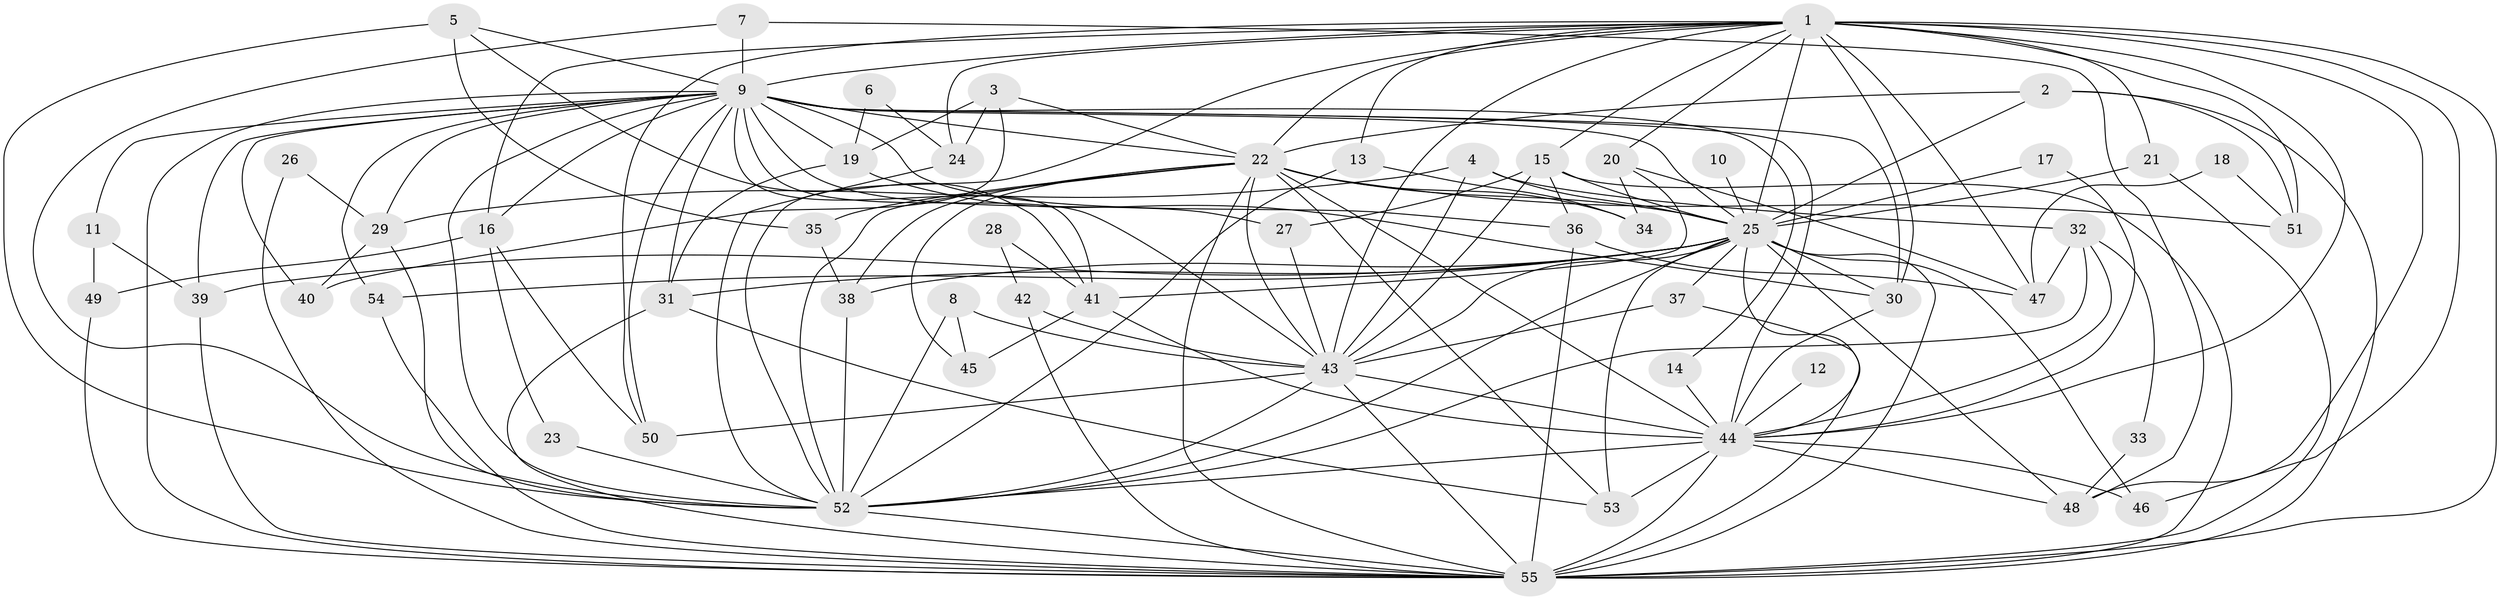 // original degree distribution, {23: 0.009174311926605505, 17: 0.009174311926605505, 22: 0.009174311926605505, 14: 0.009174311926605505, 18: 0.009174311926605505, 12: 0.009174311926605505, 21: 0.009174311926605505, 29: 0.009174311926605505, 19: 0.009174311926605505, 31: 0.009174311926605505, 5: 0.10091743119266056, 4: 0.11926605504587157, 2: 0.5321100917431193, 6: 0.01834862385321101, 3: 0.13761467889908258}
// Generated by graph-tools (version 1.1) at 2025/01/03/09/25 03:01:32]
// undirected, 55 vertices, 153 edges
graph export_dot {
graph [start="1"]
  node [color=gray90,style=filled];
  1;
  2;
  3;
  4;
  5;
  6;
  7;
  8;
  9;
  10;
  11;
  12;
  13;
  14;
  15;
  16;
  17;
  18;
  19;
  20;
  21;
  22;
  23;
  24;
  25;
  26;
  27;
  28;
  29;
  30;
  31;
  32;
  33;
  34;
  35;
  36;
  37;
  38;
  39;
  40;
  41;
  42;
  43;
  44;
  45;
  46;
  47;
  48;
  49;
  50;
  51;
  52;
  53;
  54;
  55;
  1 -- 9 [weight=2.0];
  1 -- 13 [weight=1.0];
  1 -- 15 [weight=1.0];
  1 -- 16 [weight=1.0];
  1 -- 20 [weight=1.0];
  1 -- 21 [weight=1.0];
  1 -- 22 [weight=2.0];
  1 -- 24 [weight=1.0];
  1 -- 25 [weight=2.0];
  1 -- 30 [weight=1.0];
  1 -- 43 [weight=2.0];
  1 -- 44 [weight=2.0];
  1 -- 46 [weight=1.0];
  1 -- 47 [weight=1.0];
  1 -- 48 [weight=1.0];
  1 -- 50 [weight=1.0];
  1 -- 51 [weight=1.0];
  1 -- 52 [weight=2.0];
  1 -- 55 [weight=5.0];
  2 -- 22 [weight=1.0];
  2 -- 25 [weight=1.0];
  2 -- 51 [weight=1.0];
  2 -- 55 [weight=1.0];
  3 -- 19 [weight=1.0];
  3 -- 22 [weight=1.0];
  3 -- 24 [weight=1.0];
  3 -- 40 [weight=1.0];
  4 -- 25 [weight=1.0];
  4 -- 29 [weight=1.0];
  4 -- 32 [weight=1.0];
  4 -- 43 [weight=1.0];
  5 -- 9 [weight=1.0];
  5 -- 35 [weight=1.0];
  5 -- 41 [weight=1.0];
  5 -- 52 [weight=1.0];
  6 -- 19 [weight=1.0];
  6 -- 24 [weight=1.0];
  7 -- 9 [weight=1.0];
  7 -- 48 [weight=1.0];
  7 -- 52 [weight=1.0];
  8 -- 43 [weight=1.0];
  8 -- 45 [weight=1.0];
  8 -- 52 [weight=1.0];
  9 -- 11 [weight=1.0];
  9 -- 14 [weight=1.0];
  9 -- 16 [weight=1.0];
  9 -- 19 [weight=1.0];
  9 -- 22 [weight=1.0];
  9 -- 25 [weight=3.0];
  9 -- 27 [weight=2.0];
  9 -- 29 [weight=1.0];
  9 -- 30 [weight=1.0];
  9 -- 31 [weight=1.0];
  9 -- 36 [weight=1.0];
  9 -- 39 [weight=2.0];
  9 -- 40 [weight=1.0];
  9 -- 41 [weight=1.0];
  9 -- 43 [weight=1.0];
  9 -- 44 [weight=2.0];
  9 -- 50 [weight=1.0];
  9 -- 52 [weight=2.0];
  9 -- 54 [weight=1.0];
  9 -- 55 [weight=2.0];
  10 -- 25 [weight=1.0];
  11 -- 39 [weight=1.0];
  11 -- 49 [weight=1.0];
  12 -- 44 [weight=1.0];
  13 -- 34 [weight=1.0];
  13 -- 52 [weight=1.0];
  14 -- 44 [weight=1.0];
  15 -- 25 [weight=1.0];
  15 -- 27 [weight=1.0];
  15 -- 36 [weight=1.0];
  15 -- 43 [weight=1.0];
  15 -- 55 [weight=1.0];
  16 -- 23 [weight=1.0];
  16 -- 49 [weight=1.0];
  16 -- 50 [weight=1.0];
  17 -- 25 [weight=1.0];
  17 -- 44 [weight=1.0];
  18 -- 47 [weight=1.0];
  18 -- 51 [weight=1.0];
  19 -- 30 [weight=1.0];
  19 -- 31 [weight=1.0];
  20 -- 34 [weight=1.0];
  20 -- 41 [weight=1.0];
  20 -- 47 [weight=1.0];
  21 -- 25 [weight=1.0];
  21 -- 55 [weight=1.0];
  22 -- 25 [weight=2.0];
  22 -- 34 [weight=1.0];
  22 -- 35 [weight=1.0];
  22 -- 38 [weight=1.0];
  22 -- 43 [weight=1.0];
  22 -- 44 [weight=1.0];
  22 -- 45 [weight=1.0];
  22 -- 51 [weight=1.0];
  22 -- 52 [weight=1.0];
  22 -- 53 [weight=1.0];
  22 -- 55 [weight=2.0];
  23 -- 52 [weight=1.0];
  24 -- 52 [weight=1.0];
  25 -- 30 [weight=1.0];
  25 -- 31 [weight=1.0];
  25 -- 37 [weight=2.0];
  25 -- 38 [weight=1.0];
  25 -- 39 [weight=1.0];
  25 -- 43 [weight=1.0];
  25 -- 44 [weight=1.0];
  25 -- 46 [weight=1.0];
  25 -- 48 [weight=1.0];
  25 -- 52 [weight=1.0];
  25 -- 53 [weight=1.0];
  25 -- 54 [weight=1.0];
  25 -- 55 [weight=2.0];
  26 -- 29 [weight=1.0];
  26 -- 55 [weight=1.0];
  27 -- 43 [weight=1.0];
  28 -- 41 [weight=1.0];
  28 -- 42 [weight=1.0];
  29 -- 40 [weight=1.0];
  29 -- 52 [weight=1.0];
  30 -- 44 [weight=1.0];
  31 -- 53 [weight=1.0];
  31 -- 55 [weight=1.0];
  32 -- 33 [weight=1.0];
  32 -- 44 [weight=1.0];
  32 -- 47 [weight=1.0];
  32 -- 52 [weight=1.0];
  33 -- 48 [weight=1.0];
  35 -- 38 [weight=1.0];
  36 -- 47 [weight=1.0];
  36 -- 55 [weight=1.0];
  37 -- 43 [weight=1.0];
  37 -- 55 [weight=2.0];
  38 -- 52 [weight=1.0];
  39 -- 55 [weight=1.0];
  41 -- 44 [weight=1.0];
  41 -- 45 [weight=1.0];
  42 -- 43 [weight=2.0];
  42 -- 55 [weight=1.0];
  43 -- 44 [weight=2.0];
  43 -- 50 [weight=2.0];
  43 -- 52 [weight=2.0];
  43 -- 55 [weight=3.0];
  44 -- 46 [weight=1.0];
  44 -- 48 [weight=2.0];
  44 -- 52 [weight=2.0];
  44 -- 53 [weight=1.0];
  44 -- 55 [weight=2.0];
  49 -- 55 [weight=1.0];
  52 -- 55 [weight=2.0];
  54 -- 55 [weight=1.0];
}
